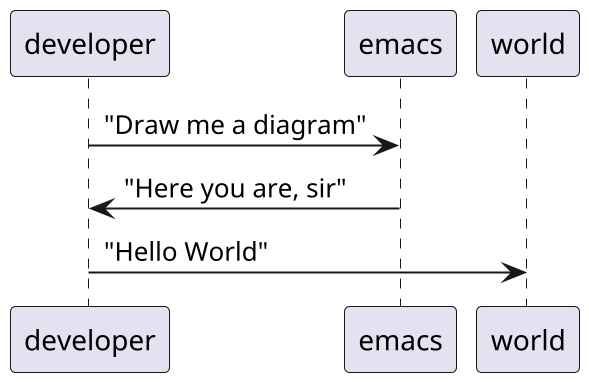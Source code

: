 @startuml
scale 2

developer -> emacs: "Draw me a diagram"
emacs -> developer: "Here you are, sir"
developer -> world: "Hello World"
@enduml
